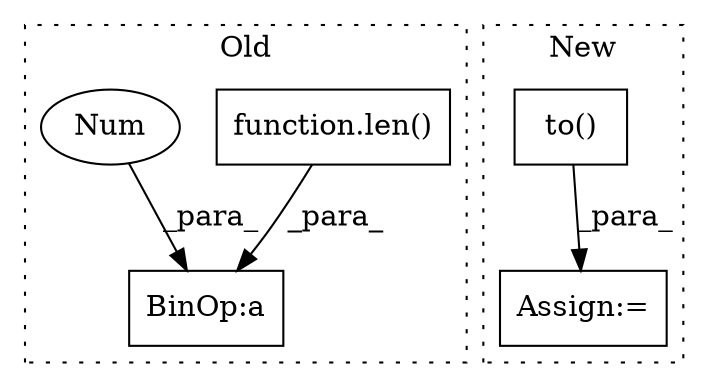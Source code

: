 digraph G {
subgraph cluster0 {
1 [label="function.len()" a="75" s="12287,12302" l="4,1" shape="box"];
4 [label="BinOp:a" a="82" s="12320" l="3" shape="box"];
5 [label="Num" a="76" s="12319" l="1" shape="ellipse"];
label = "Old";
style="dotted";
}
subgraph cluster1 {
2 [label="to()" a="75" s="12551,12604" l="41,20" shape="box"];
3 [label="Assign:=" a="68" s="12548" l="3" shape="box"];
label = "New";
style="dotted";
}
1 -> 4 [label="_para_"];
2 -> 3 [label="_para_"];
5 -> 4 [label="_para_"];
}